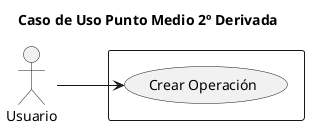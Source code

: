 @startuml

title Caso de Uso Punto Medio 2º Derivada

left to right direction

actor Usuario as user

rectangle  {
    usecase "Crear Operación" as crear
}

user --> crear: ""

@enduml